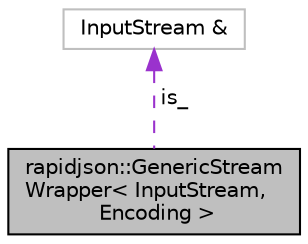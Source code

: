 digraph "rapidjson::GenericStreamWrapper&lt; InputStream, Encoding &gt;"
{
 // INTERACTIVE_SVG=YES
 // LATEX_PDF_SIZE
  edge [fontname="Helvetica",fontsize="10",labelfontname="Helvetica",labelfontsize="10"];
  node [fontname="Helvetica",fontsize="10",shape=record];
  Node2 [label="rapidjson::GenericStream\lWrapper\< InputStream,\l Encoding \>",height=0.2,width=0.4,color="black", fillcolor="grey75", style="filled", fontcolor="black",tooltip="A Stream Wrapper."];
  Node3 -> Node2 [dir="back",color="darkorchid3",fontsize="10",style="dashed",label=" is_" ,fontname="Helvetica"];
  Node3 [label="InputStream &",height=0.2,width=0.4,color="grey75", fillcolor="white", style="filled",tooltip=" "];
}
